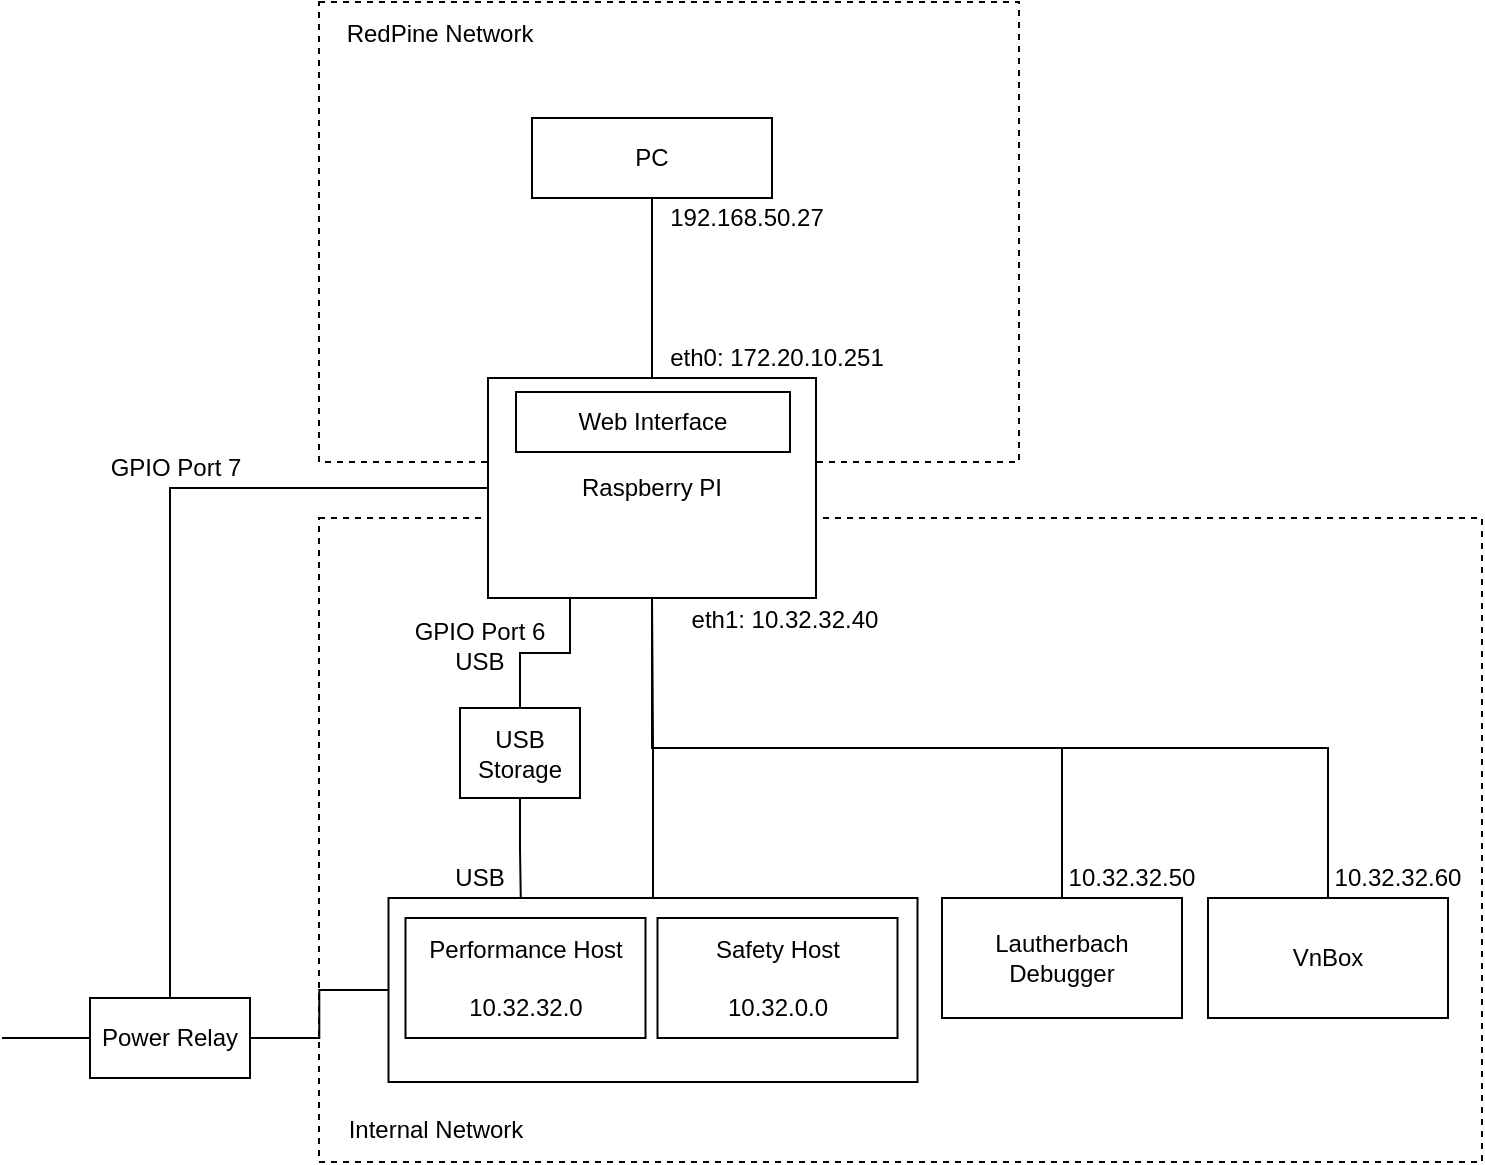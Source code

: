 <mxfile version="12.9.6" type="device"><diagram id="7z3N3OmHbQKK3oKHoQfy" name="Page-1"><mxGraphModel dx="1422" dy="794" grid="1" gridSize="10" guides="1" tooltips="1" connect="1" arrows="1" fold="1" page="1" pageScale="1" pageWidth="850" pageHeight="1100" math="0" shadow="0"><root><mxCell id="0"/><mxCell id="1" parent="0"/><mxCell id="xEMmRwoI-NqBqUnDeYgd-17" value="" style="rounded=0;whiteSpace=wrap;html=1;dashed=1;" vertex="1" parent="1"><mxGeometry x="218.5" y="408" width="581.5" height="322" as="geometry"/></mxCell><mxCell id="xEMmRwoI-NqBqUnDeYgd-19" style="edgeStyle=orthogonalEdgeStyle;rounded=0;orthogonalLoop=1;jettySize=auto;html=1;exitX=0.5;exitY=0;exitDx=0;exitDy=0;entryX=0.5;entryY=1;entryDx=0;entryDy=0;endArrow=none;endFill=0;" edge="1" parent="1" source="xEMmRwoI-NqBqUnDeYgd-14" target="xEMmRwoI-NqBqUnDeYgd-1"><mxGeometry relative="1" as="geometry"/></mxCell><mxCell id="xEMmRwoI-NqBqUnDeYgd-14" value="" style="rounded=0;whiteSpace=wrap;html=1;" vertex="1" parent="1"><mxGeometry x="253.25" y="598" width="264.5" height="92" as="geometry"/></mxCell><mxCell id="xEMmRwoI-NqBqUnDeYgd-3" value="" style="rounded=0;whiteSpace=wrap;html=1;dashed=1;" vertex="1" parent="1"><mxGeometry x="218.5" y="150" width="350" height="230" as="geometry"/></mxCell><mxCell id="xEMmRwoI-NqBqUnDeYgd-25" style="edgeStyle=orthogonalEdgeStyle;rounded=0;orthogonalLoop=1;jettySize=auto;html=1;exitX=0;exitY=0.5;exitDx=0;exitDy=0;entryX=0.5;entryY=0;entryDx=0;entryDy=0;endArrow=none;endFill=0;" edge="1" parent="1" source="xEMmRwoI-NqBqUnDeYgd-1" target="xEMmRwoI-NqBqUnDeYgd-21"><mxGeometry relative="1" as="geometry"/></mxCell><mxCell id="xEMmRwoI-NqBqUnDeYgd-51" style="edgeStyle=orthogonalEdgeStyle;rounded=0;orthogonalLoop=1;jettySize=auto;html=1;exitX=0.25;exitY=1;exitDx=0;exitDy=0;entryX=0.5;entryY=0;entryDx=0;entryDy=0;endArrow=none;endFill=0;" edge="1" parent="1" source="xEMmRwoI-NqBqUnDeYgd-1" target="xEMmRwoI-NqBqUnDeYgd-38"><mxGeometry relative="1" as="geometry"/></mxCell><mxCell id="xEMmRwoI-NqBqUnDeYgd-1" value="Raspberry PI" style="rounded=0;whiteSpace=wrap;html=1;" vertex="1" parent="1"><mxGeometry x="303" y="338" width="164" height="110" as="geometry"/></mxCell><mxCell id="xEMmRwoI-NqBqUnDeYgd-7" style="edgeStyle=orthogonalEdgeStyle;rounded=0;orthogonalLoop=1;jettySize=auto;html=1;exitX=0.5;exitY=1;exitDx=0;exitDy=0;entryX=0.5;entryY=0;entryDx=0;entryDy=0;endArrow=none;endFill=0;" edge="1" parent="1" source="xEMmRwoI-NqBqUnDeYgd-2" target="xEMmRwoI-NqBqUnDeYgd-1"><mxGeometry relative="1" as="geometry"/></mxCell><mxCell id="xEMmRwoI-NqBqUnDeYgd-2" value="PC" style="rounded=0;whiteSpace=wrap;html=1;" vertex="1" parent="1"><mxGeometry x="325" y="208" width="120" height="40" as="geometry"/></mxCell><mxCell id="xEMmRwoI-NqBqUnDeYgd-5" value="RedPine Network" style="text;html=1;strokeColor=none;fillColor=none;align=center;verticalAlign=middle;whiteSpace=wrap;rounded=0;dashed=1;" vertex="1" parent="1"><mxGeometry x="224" y="156" width="110" height="20" as="geometry"/></mxCell><mxCell id="xEMmRwoI-NqBqUnDeYgd-8" value="Web Interface" style="rounded=0;whiteSpace=wrap;html=1;" vertex="1" parent="1"><mxGeometry x="317" y="345" width="137" height="30" as="geometry"/></mxCell><mxCell id="xEMmRwoI-NqBqUnDeYgd-9" value="eth0: 172.20.10.251" style="text;html=1;strokeColor=none;fillColor=none;align=center;verticalAlign=middle;whiteSpace=wrap;rounded=0;" vertex="1" parent="1"><mxGeometry x="385" y="318" width="125" height="20" as="geometry"/></mxCell><mxCell id="xEMmRwoI-NqBqUnDeYgd-10" value="eth1: 10.32.32.40" style="text;html=1;strokeColor=none;fillColor=none;align=center;verticalAlign=middle;whiteSpace=wrap;rounded=0;" vertex="1" parent="1"><mxGeometry x="395" y="449" width="113" height="20" as="geometry"/></mxCell><mxCell id="xEMmRwoI-NqBqUnDeYgd-13" value="192.168.50.27" style="text;html=1;strokeColor=none;fillColor=none;align=center;verticalAlign=middle;whiteSpace=wrap;rounded=0;" vertex="1" parent="1"><mxGeometry x="385" y="248" width="95" height="20" as="geometry"/></mxCell><mxCell id="xEMmRwoI-NqBqUnDeYgd-15" value="Performance Host&lt;br&gt;&lt;br&gt;10.32.32.0" style="rounded=0;whiteSpace=wrap;html=1;" vertex="1" parent="1"><mxGeometry x="261.75" y="608" width="120" height="60" as="geometry"/></mxCell><mxCell id="xEMmRwoI-NqBqUnDeYgd-16" value="Safety Host&lt;br&gt;&lt;br&gt;10.32.0.0" style="rounded=0;whiteSpace=wrap;html=1;" vertex="1" parent="1"><mxGeometry x="387.75" y="608" width="120" height="60" as="geometry"/></mxCell><mxCell id="xEMmRwoI-NqBqUnDeYgd-18" value="Internal Network" style="text;html=1;strokeColor=none;fillColor=none;align=center;verticalAlign=middle;whiteSpace=wrap;rounded=0;" vertex="1" parent="1"><mxGeometry x="224" y="704" width="106" height="20" as="geometry"/></mxCell><mxCell id="xEMmRwoI-NqBqUnDeYgd-23" style="edgeStyle=orthogonalEdgeStyle;rounded=0;orthogonalLoop=1;jettySize=auto;html=1;exitX=0;exitY=0.5;exitDx=0;exitDy=0;endArrow=none;endFill=0;" edge="1" parent="1" source="xEMmRwoI-NqBqUnDeYgd-21"><mxGeometry relative="1" as="geometry"><mxPoint x="60" y="668" as="targetPoint"/></mxGeometry></mxCell><mxCell id="xEMmRwoI-NqBqUnDeYgd-24" style="edgeStyle=orthogonalEdgeStyle;rounded=0;orthogonalLoop=1;jettySize=auto;html=1;exitX=1;exitY=0.5;exitDx=0;exitDy=0;entryX=0;entryY=0.5;entryDx=0;entryDy=0;endArrow=none;endFill=0;" edge="1" parent="1" source="xEMmRwoI-NqBqUnDeYgd-21" target="xEMmRwoI-NqBqUnDeYgd-14"><mxGeometry relative="1" as="geometry"/></mxCell><mxCell id="xEMmRwoI-NqBqUnDeYgd-21" value="Power Relay" style="rounded=0;whiteSpace=wrap;html=1;" vertex="1" parent="1"><mxGeometry x="104" y="648" width="80" height="40" as="geometry"/></mxCell><mxCell id="xEMmRwoI-NqBqUnDeYgd-27" style="edgeStyle=orthogonalEdgeStyle;rounded=0;orthogonalLoop=1;jettySize=auto;html=1;exitX=0.5;exitY=0;exitDx=0;exitDy=0;entryX=0.5;entryY=1;entryDx=0;entryDy=0;endArrow=none;endFill=0;" edge="1" parent="1" source="xEMmRwoI-NqBqUnDeYgd-26" target="xEMmRwoI-NqBqUnDeYgd-1"><mxGeometry relative="1" as="geometry"/></mxCell><mxCell id="xEMmRwoI-NqBqUnDeYgd-26" value="Lautherbach&lt;br&gt;Debugger" style="rounded=0;whiteSpace=wrap;html=1;" vertex="1" parent="1"><mxGeometry x="530" y="598" width="120" height="60" as="geometry"/></mxCell><mxCell id="xEMmRwoI-NqBqUnDeYgd-28" value="10.32.32.50" style="text;html=1;strokeColor=none;fillColor=none;align=center;verticalAlign=middle;whiteSpace=wrap;rounded=0;" vertex="1" parent="1"><mxGeometry x="590" y="578" width="70" height="20" as="geometry"/></mxCell><mxCell id="xEMmRwoI-NqBqUnDeYgd-31" style="edgeStyle=orthogonalEdgeStyle;rounded=0;orthogonalLoop=1;jettySize=auto;html=1;exitX=0.5;exitY=0;exitDx=0;exitDy=0;entryX=0.5;entryY=1;entryDx=0;entryDy=0;endArrow=none;endFill=0;" edge="1" parent="1" source="xEMmRwoI-NqBqUnDeYgd-30" target="xEMmRwoI-NqBqUnDeYgd-1"><mxGeometry relative="1" as="geometry"/></mxCell><mxCell id="xEMmRwoI-NqBqUnDeYgd-30" value="VnBox" style="rounded=0;whiteSpace=wrap;html=1;" vertex="1" parent="1"><mxGeometry x="663" y="598" width="120" height="60" as="geometry"/></mxCell><mxCell id="xEMmRwoI-NqBqUnDeYgd-32" value="10.32.32.60" style="text;html=1;strokeColor=none;fillColor=none;align=center;verticalAlign=middle;whiteSpace=wrap;rounded=0;" vertex="1" parent="1"><mxGeometry x="723" y="578" width="70" height="20" as="geometry"/></mxCell><mxCell id="xEMmRwoI-NqBqUnDeYgd-35" value="GPIO Port 7" style="text;html=1;strokeColor=none;fillColor=none;align=center;verticalAlign=middle;whiteSpace=wrap;rounded=0;" vertex="1" parent="1"><mxGeometry x="110" y="373" width="74" height="20" as="geometry"/></mxCell><mxCell id="xEMmRwoI-NqBqUnDeYgd-52" style="edgeStyle=orthogonalEdgeStyle;rounded=0;orthogonalLoop=1;jettySize=auto;html=1;exitX=0.5;exitY=1;exitDx=0;exitDy=0;entryX=0.25;entryY=0;entryDx=0;entryDy=0;endArrow=none;endFill=0;" edge="1" parent="1" source="xEMmRwoI-NqBqUnDeYgd-38" target="xEMmRwoI-NqBqUnDeYgd-14"><mxGeometry relative="1" as="geometry"/></mxCell><mxCell id="xEMmRwoI-NqBqUnDeYgd-38" value="USB Storage" style="rounded=0;whiteSpace=wrap;html=1;" vertex="1" parent="1"><mxGeometry x="289" y="503" width="60" height="45" as="geometry"/></mxCell><mxCell id="xEMmRwoI-NqBqUnDeYgd-44" value="GPIO Port 6&lt;br&gt;USB" style="text;html=1;strokeColor=none;fillColor=none;align=center;verticalAlign=middle;whiteSpace=wrap;rounded=0;" vertex="1" parent="1"><mxGeometry x="262" y="458" width="74" height="28" as="geometry"/></mxCell><mxCell id="xEMmRwoI-NqBqUnDeYgd-48" value="USB" style="text;html=1;strokeColor=none;fillColor=none;align=center;verticalAlign=middle;whiteSpace=wrap;rounded=0;" vertex="1" parent="1"><mxGeometry x="279" y="578" width="40" height="20" as="geometry"/></mxCell></root></mxGraphModel></diagram></mxfile>